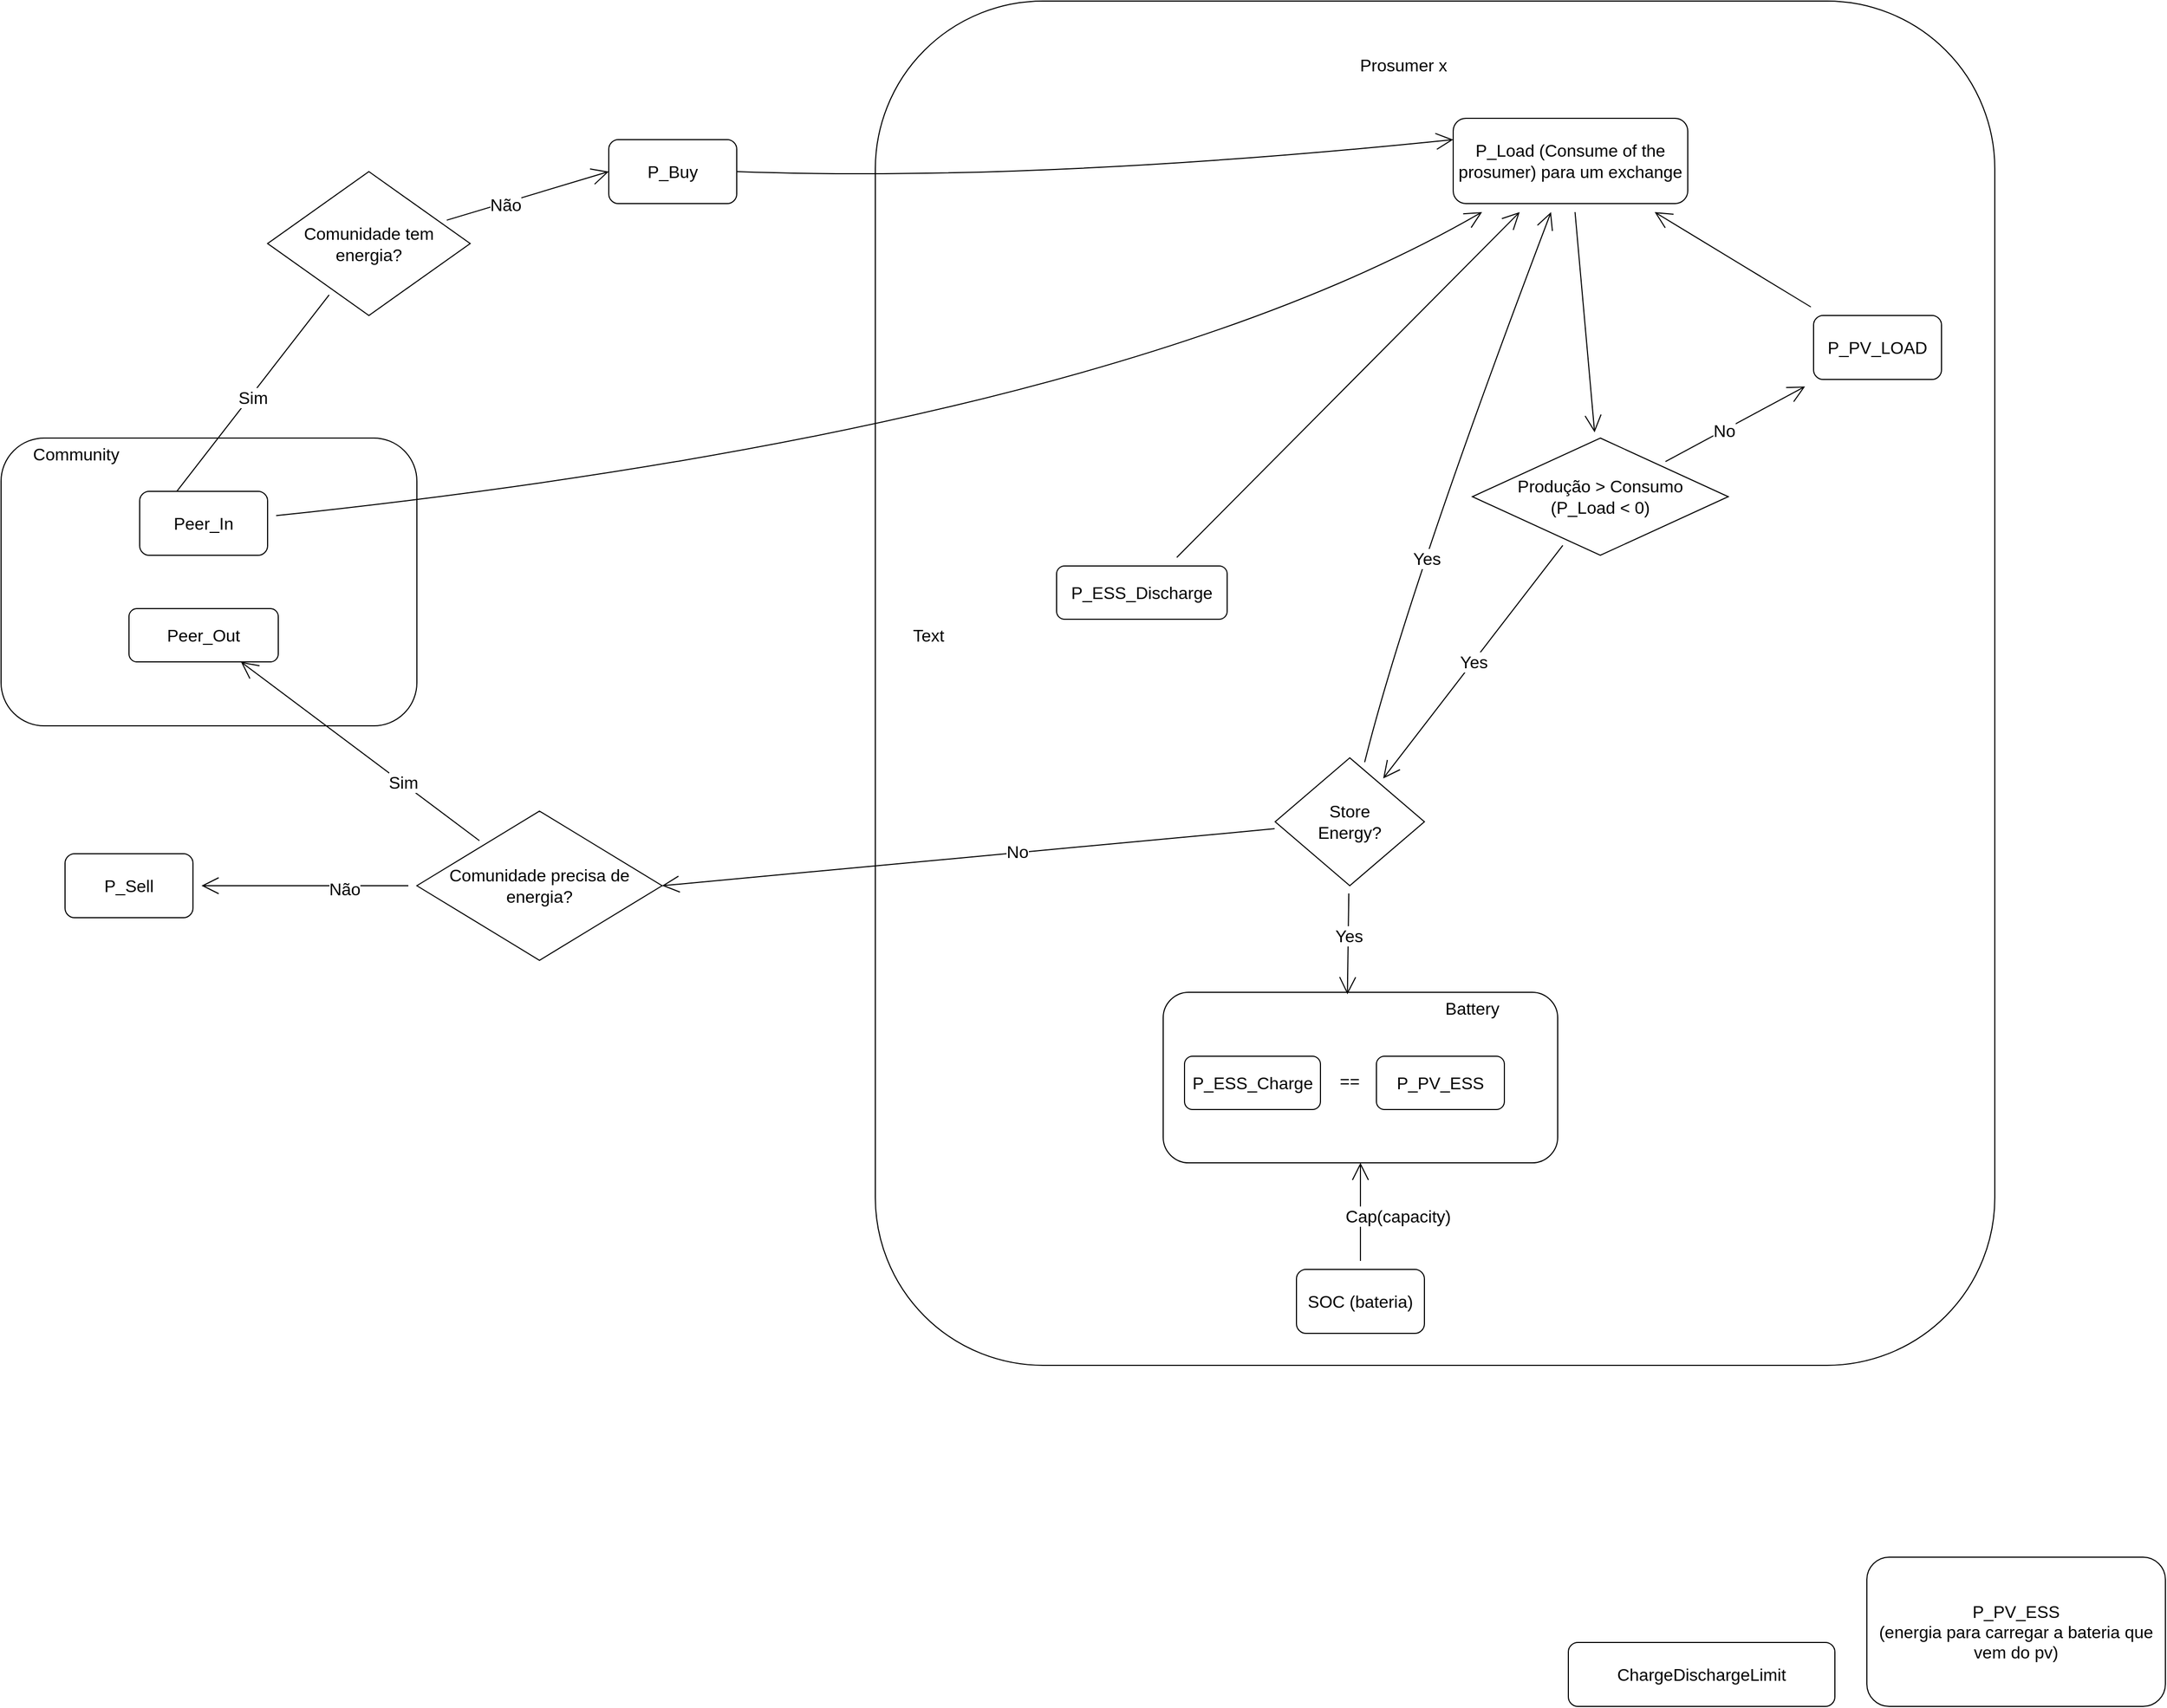 <mxfile version="20.7.4" type="device"><diagram id="C5RBs43oDa-KdzZeNtuy" name="Page-1"><mxGraphModel dx="3267" dy="2636" grid="1" gridSize="10" guides="1" tooltips="1" connect="1" arrows="1" fold="1" page="1" pageScale="1" pageWidth="827" pageHeight="1169" math="0" shadow="0"><root><mxCell id="WIyWlLk6GJQsqaUBKTNV-0"/><mxCell id="WIyWlLk6GJQsqaUBKTNV-1" parent="WIyWlLk6GJQsqaUBKTNV-0"/><mxCell id="WIyWlLk6GJQsqaUBKTNV-3" value="" style="rounded=1;whiteSpace=wrap;html=1;fontSize=12;glass=0;strokeWidth=1;shadow=0;" parent="WIyWlLk6GJQsqaUBKTNV-1" vertex="1"><mxGeometry x="120" y="-760" width="1050" height="1280" as="geometry"/></mxCell><mxCell id="ALp-F1TXwID3vYdB_vgO-110" value="" style="rounded=1;whiteSpace=wrap;html=1;fontSize=16;" vertex="1" parent="WIyWlLk6GJQsqaUBKTNV-1"><mxGeometry x="390" y="170" width="370" height="160" as="geometry"/></mxCell><mxCell id="ALp-F1TXwID3vYdB_vgO-101" value="" style="rounded=1;whiteSpace=wrap;html=1;fontSize=16;" vertex="1" parent="WIyWlLk6GJQsqaUBKTNV-1"><mxGeometry x="-700" y="-350" width="390" height="270" as="geometry"/></mxCell><mxCell id="WIyWlLk6GJQsqaUBKTNV-7" value="&lt;font style=&quot;font-size: 16px;&quot;&gt;Peer_Out&lt;/font&gt;" style="rounded=1;whiteSpace=wrap;html=1;fontSize=12;glass=0;strokeWidth=1;shadow=0;" parent="WIyWlLk6GJQsqaUBKTNV-1" vertex="1"><mxGeometry x="-580" y="-190" width="140" height="50" as="geometry"/></mxCell><mxCell id="ALp-F1TXwID3vYdB_vgO-105" style="edgeStyle=none;curved=1;rounded=0;orthogonalLoop=1;jettySize=auto;html=1;fontSize=16;endArrow=open;startSize=14;endSize=14;sourcePerimeterSpacing=8;targetPerimeterSpacing=8;" edge="1" parent="WIyWlLk6GJQsqaUBKTNV-1" source="ALp-F1TXwID3vYdB_vgO-0" target="ALp-F1TXwID3vYdB_vgO-1"><mxGeometry relative="1" as="geometry"/></mxCell><mxCell id="ALp-F1TXwID3vYdB_vgO-0" value="&lt;span style=&quot;&quot;&gt;P_PV_LOAD&lt;/span&gt;" style="rounded=1;whiteSpace=wrap;html=1;fontSize=16;" vertex="1" parent="WIyWlLk6GJQsqaUBKTNV-1"><mxGeometry x="1000" y="-465" width="120" height="60" as="geometry"/></mxCell><mxCell id="ALp-F1TXwID3vYdB_vgO-15" value="" style="edgeStyle=none;curved=1;rounded=0;orthogonalLoop=1;jettySize=auto;html=1;fontSize=12;endArrow=open;startSize=14;endSize=14;sourcePerimeterSpacing=8;targetPerimeterSpacing=8;" edge="1" parent="WIyWlLk6GJQsqaUBKTNV-1" source="ALp-F1TXwID3vYdB_vgO-1" target="ALp-F1TXwID3vYdB_vgO-5"><mxGeometry relative="1" as="geometry"/></mxCell><mxCell id="ALp-F1TXwID3vYdB_vgO-1" value="P_Load (Consume of the prosumer) para um exchange" style="rounded=1;whiteSpace=wrap;html=1;fontSize=16;" vertex="1" parent="WIyWlLk6GJQsqaUBKTNV-1"><mxGeometry x="662" y="-650" width="220" height="80" as="geometry"/></mxCell><mxCell id="ALp-F1TXwID3vYdB_vgO-11" style="edgeStyle=none;curved=1;rounded=0;orthogonalLoop=1;jettySize=auto;html=1;fontSize=12;endArrow=open;startSize=14;endSize=14;sourcePerimeterSpacing=8;targetPerimeterSpacing=8;entryX=0.5;entryY=1;entryDx=0;entryDy=0;" edge="1" parent="WIyWlLk6GJQsqaUBKTNV-1" source="ALp-F1TXwID3vYdB_vgO-2" target="ALp-F1TXwID3vYdB_vgO-110"><mxGeometry relative="1" as="geometry"/></mxCell><mxCell id="ALp-F1TXwID3vYdB_vgO-53" value="&lt;span style=&quot;color: rgba(0, 0, 0, 0); font-family: monospace; font-size: 0px; text-align: start; background-color: rgb(251, 251, 251);&quot;&gt;%3CmxGraphModel%3E%3Croot%3E%3CmxCell%20id%3D%220%22%2F%3E%3CmxCell%20id%3D%221%22%20parent%3D%220%22%2F%3E%3CmxCell%20id%3D%222%22%20value%3D%22Cap%22%20style%3D%22text%3Bhtml%3D1%3Balign%3Dcenter%3BverticalAlign%3Dmiddle%3Bresizable%3D0%3Bpoints%3D%5B%5D%3Bautosize%3D1%3BstrokeColor%3Dnone%3BfillColor%3Dnone%3BfontSize%3D16%3B%22%20vertex%3D%221%22%20parent%3D%221%22%3E%3CmxGeometry%20x%3D%22830%22%20y%3D%2250%22%20width%3D%2250%22%20height%3D%2230%22%20as%3D%22geometry%22%2F%3E%3C%2FmxCell%3E%3C%2Froot%3E%3C%2FmxGraphModel%3ECap&lt;/span&gt;" style="edgeLabel;html=1;align=center;verticalAlign=middle;resizable=0;points=[];fontSize=10;" vertex="1" connectable="0" parent="ALp-F1TXwID3vYdB_vgO-11"><mxGeometry x="-0.098" y="2" relative="1" as="geometry"><mxPoint as="offset"/></mxGeometry></mxCell><mxCell id="ALp-F1TXwID3vYdB_vgO-54" value="&lt;font style=&quot;font-size: 16px;&quot;&gt;Cap(capacity)&lt;/font&gt;" style="edgeLabel;html=1;align=center;verticalAlign=middle;resizable=0;points=[];fontSize=10;" vertex="1" connectable="0" parent="ALp-F1TXwID3vYdB_vgO-11"><mxGeometry x="0.202" relative="1" as="geometry"><mxPoint x="35" y="13" as="offset"/></mxGeometry></mxCell><mxCell id="ALp-F1TXwID3vYdB_vgO-2" value="SOC (bateria)" style="rounded=1;whiteSpace=wrap;html=1;fontSize=16;" vertex="1" parent="WIyWlLk6GJQsqaUBKTNV-1"><mxGeometry x="515" y="430" width="120" height="60" as="geometry"/></mxCell><mxCell id="ALp-F1TXwID3vYdB_vgO-3" value="P_PV_ESS&lt;br&gt;(energia para carregar a bateria que vem do pv)" style="rounded=1;whiteSpace=wrap;html=1;fontSize=16;" vertex="1" parent="WIyWlLk6GJQsqaUBKTNV-1"><mxGeometry x="1050" y="700" width="280" height="140" as="geometry"/></mxCell><mxCell id="ALp-F1TXwID3vYdB_vgO-6" value="Yes" style="edgeStyle=none;curved=1;rounded=0;orthogonalLoop=1;jettySize=auto;html=1;fontSize=16;endArrow=open;startSize=14;endSize=14;sourcePerimeterSpacing=8;targetPerimeterSpacing=8;" edge="1" parent="WIyWlLk6GJQsqaUBKTNV-1" source="ALp-F1TXwID3vYdB_vgO-5" target="ALp-F1TXwID3vYdB_vgO-8"><mxGeometry relative="1" as="geometry"/></mxCell><mxCell id="ALp-F1TXwID3vYdB_vgO-104" style="edgeStyle=none;curved=1;rounded=0;orthogonalLoop=1;jettySize=auto;html=1;fontSize=16;endArrow=open;startSize=14;endSize=14;sourcePerimeterSpacing=8;targetPerimeterSpacing=8;" edge="1" parent="WIyWlLk6GJQsqaUBKTNV-1" source="ALp-F1TXwID3vYdB_vgO-5" target="ALp-F1TXwID3vYdB_vgO-0"><mxGeometry relative="1" as="geometry"/></mxCell><mxCell id="ALp-F1TXwID3vYdB_vgO-106" value="No" style="edgeLabel;html=1;align=center;verticalAlign=middle;resizable=0;points=[];fontSize=16;" vertex="1" connectable="0" parent="ALp-F1TXwID3vYdB_vgO-104"><mxGeometry x="-0.168" relative="1" as="geometry"><mxPoint as="offset"/></mxGeometry></mxCell><mxCell id="ALp-F1TXwID3vYdB_vgO-5" value="Produção &amp;gt; Consumo&lt;br&gt;(P_Load &amp;lt; 0)" style="rhombus;whiteSpace=wrap;html=1;fontSize=16;" vertex="1" parent="WIyWlLk6GJQsqaUBKTNV-1"><mxGeometry x="680" y="-350" width="240" height="110" as="geometry"/></mxCell><mxCell id="ALp-F1TXwID3vYdB_vgO-79" style="edgeStyle=none;curved=1;rounded=0;orthogonalLoop=1;jettySize=auto;html=1;fontSize=16;endArrow=open;startSize=14;endSize=14;sourcePerimeterSpacing=8;targetPerimeterSpacing=8;exitX=1;exitY=0.5;exitDx=0;exitDy=0;entryX=0;entryY=0.25;entryDx=0;entryDy=0;" edge="1" parent="WIyWlLk6GJQsqaUBKTNV-1" source="ALp-F1TXwID3vYdB_vgO-77" target="ALp-F1TXwID3vYdB_vgO-1"><mxGeometry relative="1" as="geometry"><Array as="points"><mxPoint x="270" y="-590"/></Array></mxGeometry></mxCell><mxCell id="ALp-F1TXwID3vYdB_vgO-93" style="edgeStyle=none;curved=1;rounded=0;orthogonalLoop=1;jettySize=auto;html=1;fontSize=16;endArrow=open;startSize=14;endSize=14;sourcePerimeterSpacing=8;targetPerimeterSpacing=8;entryX=0.467;entryY=0.012;entryDx=0;entryDy=0;entryPerimeter=0;" edge="1" parent="WIyWlLk6GJQsqaUBKTNV-1" source="ALp-F1TXwID3vYdB_vgO-8" target="ALp-F1TXwID3vYdB_vgO-110"><mxGeometry relative="1" as="geometry"/></mxCell><mxCell id="ALp-F1TXwID3vYdB_vgO-97" value="Yes" style="edgeLabel;html=1;align=center;verticalAlign=middle;resizable=0;points=[];fontSize=16;" vertex="1" connectable="0" parent="ALp-F1TXwID3vYdB_vgO-93"><mxGeometry x="-0.156" y="1" relative="1" as="geometry"><mxPoint x="-1" as="offset"/></mxGeometry></mxCell><mxCell id="ALp-F1TXwID3vYdB_vgO-94" style="edgeStyle=none;curved=1;rounded=0;orthogonalLoop=1;jettySize=auto;html=1;fontSize=16;endArrow=open;startSize=14;endSize=14;sourcePerimeterSpacing=8;targetPerimeterSpacing=8;" edge="1" parent="WIyWlLk6GJQsqaUBKTNV-1" source="ALp-F1TXwID3vYdB_vgO-8" target="ALp-F1TXwID3vYdB_vgO-1"><mxGeometry relative="1" as="geometry"><Array as="points"><mxPoint x="620" y="-210"/></Array></mxGeometry></mxCell><mxCell id="ALp-F1TXwID3vYdB_vgO-113" value="Yes" style="edgeLabel;html=1;align=center;verticalAlign=middle;resizable=0;points=[];fontSize=16;" vertex="1" connectable="0" parent="ALp-F1TXwID3vYdB_vgO-94"><mxGeometry x="-0.263" y="-6" relative="1" as="geometry"><mxPoint as="offset"/></mxGeometry></mxCell><mxCell id="ALp-F1TXwID3vYdB_vgO-98" style="edgeStyle=none;curved=1;rounded=0;orthogonalLoop=1;jettySize=auto;html=1;entryX=1;entryY=0.5;entryDx=0;entryDy=0;fontSize=16;endArrow=open;startSize=14;endSize=14;sourcePerimeterSpacing=8;targetPerimeterSpacing=8;" edge="1" parent="WIyWlLk6GJQsqaUBKTNV-1" source="ALp-F1TXwID3vYdB_vgO-8" target="ALp-F1TXwID3vYdB_vgO-63"><mxGeometry relative="1" as="geometry"/></mxCell><mxCell id="ALp-F1TXwID3vYdB_vgO-99" value="No" style="edgeLabel;html=1;align=center;verticalAlign=middle;resizable=0;points=[];fontSize=16;" vertex="1" connectable="0" parent="ALp-F1TXwID3vYdB_vgO-98"><mxGeometry x="-0.157" y="-1" relative="1" as="geometry"><mxPoint as="offset"/></mxGeometry></mxCell><mxCell id="ALp-F1TXwID3vYdB_vgO-8" value="Store&lt;br&gt;Energy?" style="rhombus;whiteSpace=wrap;html=1;fontSize=16;" vertex="1" parent="WIyWlLk6GJQsqaUBKTNV-1"><mxGeometry x="495" y="-50" width="140" height="120" as="geometry"/></mxCell><mxCell id="ALp-F1TXwID3vYdB_vgO-44" value="&lt;font style=&quot;font-size: 16px;&quot;&gt;P_ESS_Charge&lt;/font&gt;" style="rounded=1;whiteSpace=wrap;html=1;fontSize=10;" vertex="1" parent="WIyWlLk6GJQsqaUBKTNV-1"><mxGeometry x="410" y="230" width="127.5" height="50" as="geometry"/></mxCell><mxCell id="ALp-F1TXwID3vYdB_vgO-95" style="edgeStyle=none;curved=1;rounded=0;orthogonalLoop=1;jettySize=auto;html=1;fontSize=16;endArrow=open;startSize=14;endSize=14;sourcePerimeterSpacing=8;targetPerimeterSpacing=8;" edge="1" parent="WIyWlLk6GJQsqaUBKTNV-1" source="ALp-F1TXwID3vYdB_vgO-45" target="ALp-F1TXwID3vYdB_vgO-1"><mxGeometry relative="1" as="geometry"/></mxCell><mxCell id="ALp-F1TXwID3vYdB_vgO-45" value="&lt;font style=&quot;font-size: 16px;&quot;&gt;P_ESS_Discharge&lt;/font&gt;" style="rounded=1;whiteSpace=wrap;html=1;fontSize=10;" vertex="1" parent="WIyWlLk6GJQsqaUBKTNV-1"><mxGeometry x="290" y="-230" width="160" height="50" as="geometry"/></mxCell><mxCell id="ALp-F1TXwID3vYdB_vgO-66" style="edgeStyle=none;curved=1;rounded=0;orthogonalLoop=1;jettySize=auto;html=1;entryX=0.75;entryY=1;entryDx=0;entryDy=0;fontSize=10;endArrow=open;startSize=14;endSize=14;sourcePerimeterSpacing=8;targetPerimeterSpacing=8;" edge="1" parent="WIyWlLk6GJQsqaUBKTNV-1" source="ALp-F1TXwID3vYdB_vgO-63" target="WIyWlLk6GJQsqaUBKTNV-7"><mxGeometry relative="1" as="geometry"/></mxCell><mxCell id="ALp-F1TXwID3vYdB_vgO-67" value="Sim" style="edgeLabel;html=1;align=center;verticalAlign=middle;resizable=0;points=[];fontSize=16;" vertex="1" connectable="0" parent="ALp-F1TXwID3vYdB_vgO-66"><mxGeometry x="-0.356" y="-1" relative="1" as="geometry"><mxPoint as="offset"/></mxGeometry></mxCell><mxCell id="ALp-F1TXwID3vYdB_vgO-68" style="edgeStyle=none;curved=1;rounded=0;orthogonalLoop=1;jettySize=auto;html=1;fontSize=10;endArrow=open;startSize=14;endSize=14;sourcePerimeterSpacing=8;targetPerimeterSpacing=8;" edge="1" parent="WIyWlLk6GJQsqaUBKTNV-1" source="ALp-F1TXwID3vYdB_vgO-63" target="ALp-F1TXwID3vYdB_vgO-69"><mxGeometry relative="1" as="geometry"><mxPoint x="-273" y="340" as="targetPoint"/></mxGeometry></mxCell><mxCell id="ALp-F1TXwID3vYdB_vgO-70" value="Não" style="edgeLabel;html=1;align=center;verticalAlign=middle;resizable=0;points=[];fontSize=16;" vertex="1" connectable="0" parent="ALp-F1TXwID3vYdB_vgO-68"><mxGeometry x="-0.379" y="3" relative="1" as="geometry"><mxPoint as="offset"/></mxGeometry></mxCell><mxCell id="ALp-F1TXwID3vYdB_vgO-63" value="&lt;font style=&quot;font-size: 16px;&quot;&gt;Comunidade precisa de energia?&lt;/font&gt;" style="rhombus;whiteSpace=wrap;html=1;fontSize=10;" vertex="1" parent="WIyWlLk6GJQsqaUBKTNV-1"><mxGeometry x="-310" width="230" height="140" as="geometry"/></mxCell><mxCell id="ALp-F1TXwID3vYdB_vgO-69" value="&lt;font style=&quot;font-size: 16px;&quot;&gt;P_Sell&lt;/font&gt;" style="rounded=1;whiteSpace=wrap;html=1;fontSize=10;" vertex="1" parent="WIyWlLk6GJQsqaUBKTNV-1"><mxGeometry x="-640" y="40" width="120" height="60" as="geometry"/></mxCell><mxCell id="ALp-F1TXwID3vYdB_vgO-72" style="edgeStyle=none;curved=1;rounded=0;orthogonalLoop=1;jettySize=auto;html=1;fontSize=10;endArrow=open;startSize=14;endSize=14;sourcePerimeterSpacing=8;targetPerimeterSpacing=8;entryX=0;entryY=0.75;entryDx=0;entryDy=0;" edge="1" parent="WIyWlLk6GJQsqaUBKTNV-1" source="ALp-F1TXwID3vYdB_vgO-71" target="ALp-F1TXwID3vYdB_vgO-74"><mxGeometry relative="1" as="geometry"><mxPoint x="-497" y="-385" as="targetPoint"/></mxGeometry></mxCell><mxCell id="ALp-F1TXwID3vYdB_vgO-73" value="Sim" style="edgeLabel;html=1;align=center;verticalAlign=middle;resizable=0;points=[];fontSize=16;" vertex="1" connectable="0" parent="ALp-F1TXwID3vYdB_vgO-72"><mxGeometry x="-0.165" y="1" relative="1" as="geometry"><mxPoint x="1" as="offset"/></mxGeometry></mxCell><mxCell id="ALp-F1TXwID3vYdB_vgO-75" style="edgeStyle=none;curved=1;rounded=0;orthogonalLoop=1;jettySize=auto;html=1;fontSize=16;endArrow=open;startSize=14;endSize=14;sourcePerimeterSpacing=8;targetPerimeterSpacing=8;entryX=0;entryY=0.5;entryDx=0;entryDy=0;" edge="1" parent="WIyWlLk6GJQsqaUBKTNV-1" source="ALp-F1TXwID3vYdB_vgO-71" target="ALp-F1TXwID3vYdB_vgO-77"><mxGeometry relative="1" as="geometry"><mxPoint x="-297" y="-335" as="targetPoint"/></mxGeometry></mxCell><mxCell id="ALp-F1TXwID3vYdB_vgO-76" value="Não" style="edgeLabel;html=1;align=center;verticalAlign=middle;resizable=0;points=[];fontSize=16;" vertex="1" connectable="0" parent="ALp-F1TXwID3vYdB_vgO-75"><mxGeometry x="-0.286" y="-1" relative="1" as="geometry"><mxPoint as="offset"/></mxGeometry></mxCell><mxCell id="ALp-F1TXwID3vYdB_vgO-71" value="&lt;font style=&quot;font-size: 16px;&quot;&gt;Comunidade tem energia?&lt;/font&gt;" style="rhombus;whiteSpace=wrap;html=1;fontSize=10;" vertex="1" parent="WIyWlLk6GJQsqaUBKTNV-1"><mxGeometry x="-450" y="-600" width="190" height="135" as="geometry"/></mxCell><mxCell id="ALp-F1TXwID3vYdB_vgO-96" style="edgeStyle=none;curved=1;rounded=0;orthogonalLoop=1;jettySize=auto;html=1;fontSize=16;endArrow=open;startSize=14;endSize=14;sourcePerimeterSpacing=8;targetPerimeterSpacing=8;" edge="1" parent="WIyWlLk6GJQsqaUBKTNV-1" source="ALp-F1TXwID3vYdB_vgO-74" target="ALp-F1TXwID3vYdB_vgO-1"><mxGeometry relative="1" as="geometry"><Array as="points"><mxPoint x="340" y="-360"/></Array></mxGeometry></mxCell><mxCell id="ALp-F1TXwID3vYdB_vgO-74" value="&lt;font style=&quot;font-size: 16px;&quot;&gt;Peer_In&lt;/font&gt;" style="rounded=1;whiteSpace=wrap;html=1;fontSize=10;" vertex="1" parent="WIyWlLk6GJQsqaUBKTNV-1"><mxGeometry x="-570" y="-300" width="120" height="60" as="geometry"/></mxCell><mxCell id="ALp-F1TXwID3vYdB_vgO-77" value="P_Buy" style="rounded=1;whiteSpace=wrap;html=1;fontSize=16;" vertex="1" parent="WIyWlLk6GJQsqaUBKTNV-1"><mxGeometry x="-130" y="-630" width="120" height="60" as="geometry"/></mxCell><mxCell id="ALp-F1TXwID3vYdB_vgO-88" value="Prosumer x" style="text;html=1;align=center;verticalAlign=middle;resizable=0;points=[];autosize=1;strokeColor=none;fillColor=none;fontSize=16;" vertex="1" parent="WIyWlLk6GJQsqaUBKTNV-1"><mxGeometry x="560" y="-715" width="110" height="30" as="geometry"/></mxCell><mxCell id="ALp-F1TXwID3vYdB_vgO-90" value="ChargeDischargeLimit" style="rounded=1;whiteSpace=wrap;html=1;fontSize=16;" vertex="1" parent="WIyWlLk6GJQsqaUBKTNV-1"><mxGeometry x="770" y="780" width="250" height="60" as="geometry"/></mxCell><mxCell id="ALp-F1TXwID3vYdB_vgO-102" value="Community" style="text;html=1;align=center;verticalAlign=middle;resizable=0;points=[];autosize=1;strokeColor=none;fillColor=none;fontSize=16;" vertex="1" parent="WIyWlLk6GJQsqaUBKTNV-1"><mxGeometry x="-680" y="-350" width="100" height="30" as="geometry"/></mxCell><mxCell id="ALp-F1TXwID3vYdB_vgO-103" value="&lt;span style=&quot;border-color: var(--border-color);&quot;&gt;P_PV_ESS&lt;/span&gt;" style="rounded=1;whiteSpace=wrap;html=1;fontSize=16;" vertex="1" parent="WIyWlLk6GJQsqaUBKTNV-1"><mxGeometry x="590" y="230" width="120" height="50" as="geometry"/></mxCell><mxCell id="ALp-F1TXwID3vYdB_vgO-111" value="Battery" style="text;html=1;strokeColor=none;fillColor=none;align=center;verticalAlign=middle;whiteSpace=wrap;rounded=0;fontSize=16;" vertex="1" parent="WIyWlLk6GJQsqaUBKTNV-1"><mxGeometry x="650" y="170" width="60" height="30" as="geometry"/></mxCell><mxCell id="ALp-F1TXwID3vYdB_vgO-112" value="==" style="text;html=1;strokeColor=none;fillColor=none;align=center;verticalAlign=middle;whiteSpace=wrap;rounded=0;fontSize=16;" vertex="1" parent="WIyWlLk6GJQsqaUBKTNV-1"><mxGeometry x="530" y="235" width="70" height="35" as="geometry"/></mxCell><mxCell id="ALp-F1TXwID3vYdB_vgO-114" value="Text" style="text;strokeColor=none;fillColor=none;html=1;align=center;verticalAlign=middle;whiteSpace=wrap;rounded=0;fontSize=16;" vertex="1" parent="WIyWlLk6GJQsqaUBKTNV-1"><mxGeometry x="140" y="-180" width="60" height="30" as="geometry"/></mxCell></root></mxGraphModel></diagram></mxfile>